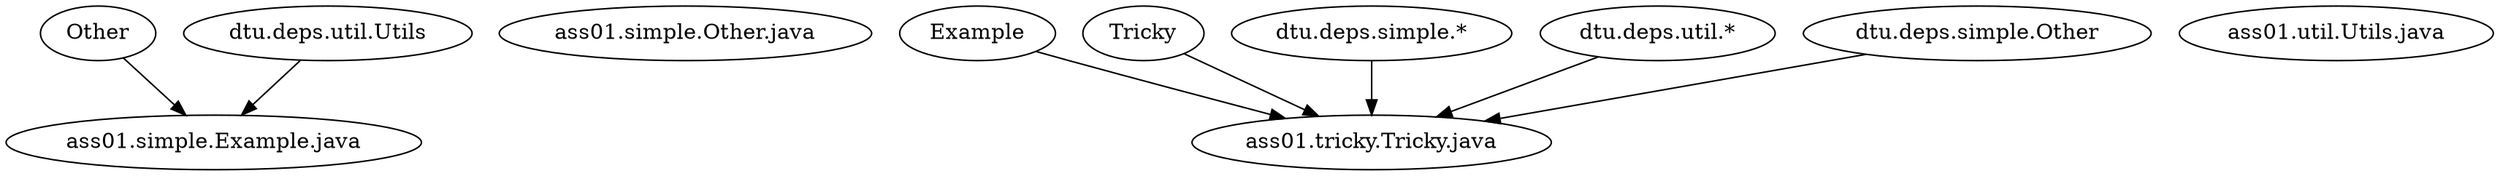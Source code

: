 digraph SourceGraph {
0 [label="ass01.simple.Example.java"];
1 [label="ass01.simple.Other.java"];
2 [label="ass01.tricky.Tricky.java"];
3 [label="ass01.util.Utils.java"];
4 [label="Other"];
4 -> 0;
5 [label="dtu.deps.util.Utils"];
5 -> 0;
6 [label="Example"];
6 -> 2;
7 [label="Tricky"];
7 -> 2;
8 [label="dtu.deps.simple.*"];
8 -> 2;
9 [label="dtu.deps.util.*"];
9 -> 2;
10 [label="dtu.deps.simple.Other"];
10 -> 2;}